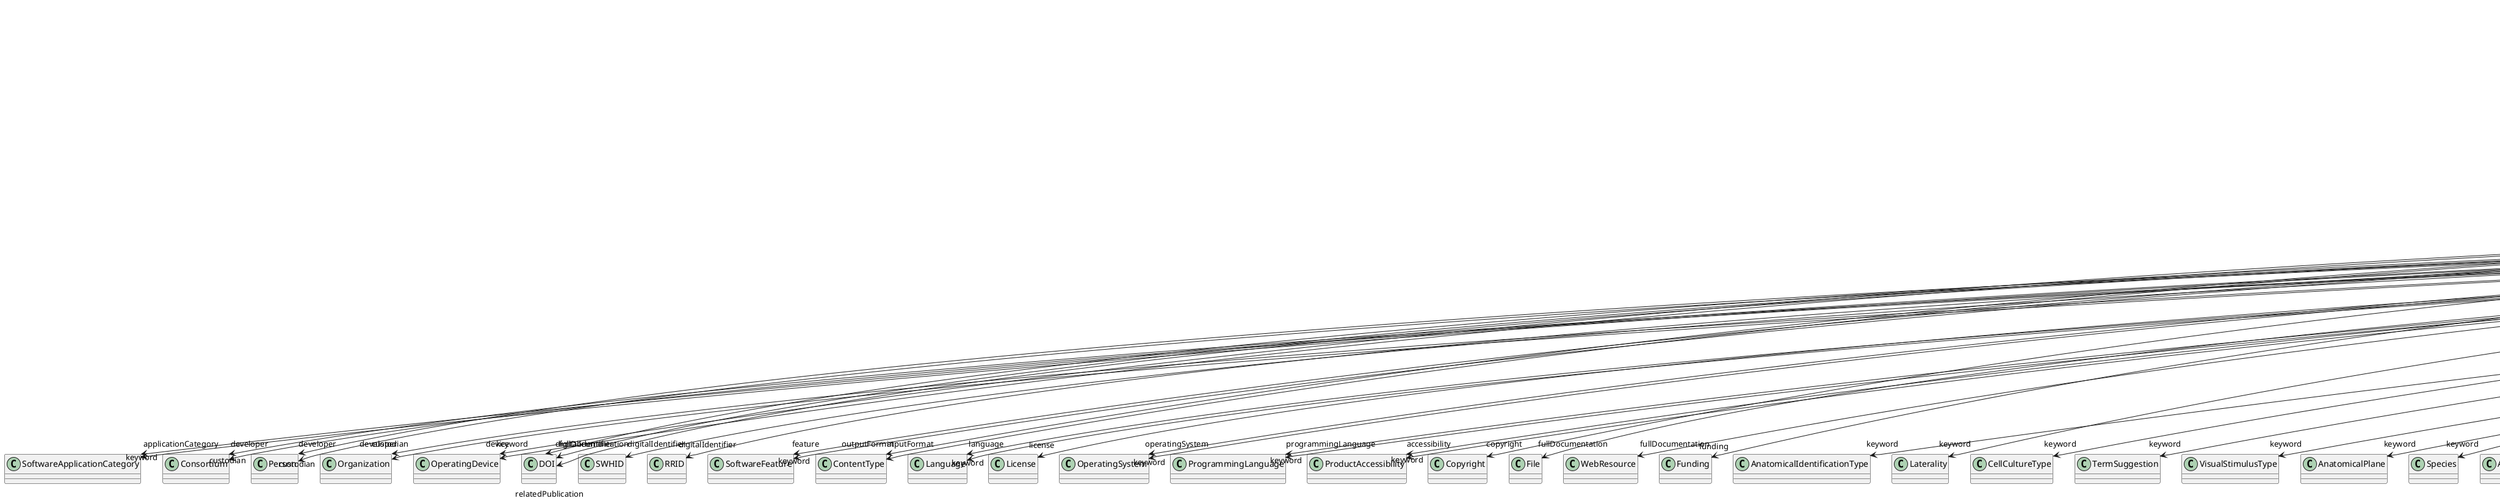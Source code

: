 @startuml
class SoftwareVersion {
+applicationCategory
+developer
+device
+digitalIdentifier
+feature
+hasPart
+inputFormat
+isAlternativeVersionOf
+isNewVersionOf
+language
+license
+operatingSystem
+outputFormat
+programmingLanguage
+requirement
+accessibility
+copyright
+custodian
+description
+fullDocumentation
+fullName
+funding
+homepage
+howToCite
+keyword
+otherContribution
+relatedPublication
+releaseDate
+repository
+shortName
+supportChannel
+versionIdentifier
+versionInnovation

}
SoftwareVersion -d-> "applicationCategory" SoftwareApplicationCategory
SoftwareVersion -d-> "developer" Consortium
SoftwareVersion -d-> "developer" Person
SoftwareVersion -d-> "developer" Organization
SoftwareVersion -d-> "device" OperatingDevice
SoftwareVersion -d-> "digitalIdentifier" DOI
SoftwareVersion -d-> "digitalIdentifier" SWHID
SoftwareVersion -d-> "digitalIdentifier" RRID
SoftwareVersion -d-> "feature" SoftwareFeature
SoftwareVersion -d-> "hasPart" SoftwareVersion
SoftwareVersion -d-> "inputFormat" ContentType
SoftwareVersion -d-> "isAlternativeVersionOf" SoftwareVersion
SoftwareVersion -d-> "isNewVersionOf" SoftwareVersion
SoftwareVersion -d-> "language" Language
SoftwareVersion -d-> "license" License
SoftwareVersion -d-> "operatingSystem" OperatingSystem
SoftwareVersion -d-> "outputFormat" ContentType
SoftwareVersion -d-> "programmingLanguage" ProgrammingLanguage
SoftwareVersion -d-> "accessibility" ProductAccessibility
SoftwareVersion -d-> "copyright" Copyright
SoftwareVersion -d-> "custodian" Consortium
SoftwareVersion -d-> "custodian" Person
SoftwareVersion -d-> "custodian" Organization
SoftwareVersion -d-> "fullDocumentation" DOI
SoftwareVersion -d-> "fullDocumentation" File
SoftwareVersion -d-> "fullDocumentation" WebResource
SoftwareVersion -d-> "funding" Funding
SoftwareVersion -d-> "keyword" AnatomicalIdentificationType
SoftwareVersion -d-> "keyword" Laterality
SoftwareVersion -d-> "keyword" CellCultureType
SoftwareVersion -d-> "keyword" TermSuggestion
SoftwareVersion -d-> "keyword" VisualStimulusType
SoftwareVersion -d-> "keyword" AnatomicalPlane
SoftwareVersion -d-> "keyword" Species
SoftwareVersion -d-> "keyword" ActionStatusType
SoftwareVersion -d-> "keyword" PreparationType
SoftwareVersion -d-> "keyword" ContributionType
SoftwareVersion -d-> "keyword" MeasuredQuantity
SoftwareVersion -d-> "keyword" MetaDataModelType
SoftwareVersion -d-> "keyword" OlfactoryStimulusType
SoftwareVersion -d-> "keyword" SetupType
SoftwareVersion -d-> "keyword" ModelScope
SoftwareVersion -d-> "keyword" PatchClampVariation
SoftwareVersion -d-> "keyword" Technique
SoftwareVersion -d-> "keyword" CellType
SoftwareVersion -d-> "keyword" Language
SoftwareVersion -d-> "keyword" CriteriaQualityType
SoftwareVersion -d-> "keyword" Handedness
SoftwareVersion -d-> "keyword" OrganismSubstance
SoftwareVersion -d-> "keyword" TypeOfUncertainty
SoftwareVersion -d-> "keyword" GeneticStrainType
SoftwareVersion -d-> "keyword" CranialWindowConstructionType
SoftwareVersion -d-> "keyword" Service
SoftwareVersion -d-> "keyword" SemanticDataType
SoftwareVersion -d-> "keyword" Organ
SoftwareVersion -d-> "keyword" Terminology
SoftwareVersion -d-> "keyword" SubjectAttribute
SoftwareVersion -d-> "keyword" Disease
SoftwareVersion -d-> "keyword" AtlasType
SoftwareVersion -d-> "keyword" FileUsageRole
SoftwareVersion -d-> "keyword" AnatomicalAxesOrientation
SoftwareVersion -d-> "keyword" AnnotationType
SoftwareVersion -d-> "keyword" Colormap
SoftwareVersion -d-> "keyword" OrganismSystem
SoftwareVersion -d-> "keyword" CranialWindowReinforcementType
SoftwareVersion -d-> "keyword" OperatingSystem
SoftwareVersion -d-> "keyword" TissueSampleAttribute
SoftwareVersion -d-> "keyword" AgeCategory
SoftwareVersion -d-> "keyword" EducationalLevel
SoftwareVersion -d-> "keyword" TissueSampleType
SoftwareVersion -d-> "keyword" AnalysisTechnique
SoftwareVersion -d-> "keyword" DataType
SoftwareVersion -d-> "keyword" BiologicalOrder
SoftwareVersion -d-> "keyword" StimulationTechnique
SoftwareVersion -d-> "keyword" UBERONParcellation
SoftwareVersion -d-> "keyword" DifferenceMeasure
SoftwareVersion -d-> "keyword" ModelAbstractionLevel
SoftwareVersion -d-> "keyword" SoftwareApplicationCategory
SoftwareVersion -d-> "keyword" DeviceType
SoftwareVersion -d-> "keyword" QualitativeOverlap
SoftwareVersion -d-> "keyword" ExperimentalApproach
SoftwareVersion -d-> "keyword" FileRepositoryType
SoftwareVersion -d-> "keyword" BiologicalSex
SoftwareVersion -d-> "keyword" ElectricalStimulusType
SoftwareVersion -d-> "keyword" AnnotationCriteriaType
SoftwareVersion -d-> "keyword" UnitOfMeasurement
SoftwareVersion -d-> "keyword" MolecularEntity
SoftwareVersion -d-> "keyword" GustatoryStimulusType
SoftwareVersion -d-> "keyword" SoftwareFeature
SoftwareVersion -d-> "keyword" AuditoryStimulusType
SoftwareVersion -d-> "keyword" StimulationApproach
SoftwareVersion -d-> "keyword" TactileStimulusType
SoftwareVersion -d-> "keyword" FileBundleGrouping
SoftwareVersion -d-> "keyword" SubcellularEntity
SoftwareVersion -d-> "keyword" EthicsAssessment
SoftwareVersion -d-> "keyword" ChemicalMixtureType
SoftwareVersion -d-> "keyword" OperatingDevice
SoftwareVersion -d-> "keyword" OpticalStimulusType
SoftwareVersion -d-> "keyword" ProductAccessibility
SoftwareVersion -d-> "keyword" BreedingType
SoftwareVersion -d-> "keyword" LearningResourceType
SoftwareVersion -d-> "keyword" DiseaseModel
SoftwareVersion -d-> "keyword" ProgrammingLanguage
SoftwareVersion -d-> "otherContribution" Contribution
SoftwareVersion -d-> "relatedPublication" DOI
SoftwareVersion -d-> "relatedPublication" HANDLE
SoftwareVersion -d-> "relatedPublication" ISSN
SoftwareVersion -d-> "relatedPublication" ISBN
SoftwareVersion -d-> "relatedPublication" Book
SoftwareVersion -d-> "relatedPublication" Chapter
SoftwareVersion -d-> "relatedPublication" ScholarlyArticle
SoftwareVersion -d-> "repository" FileRepository

@enduml